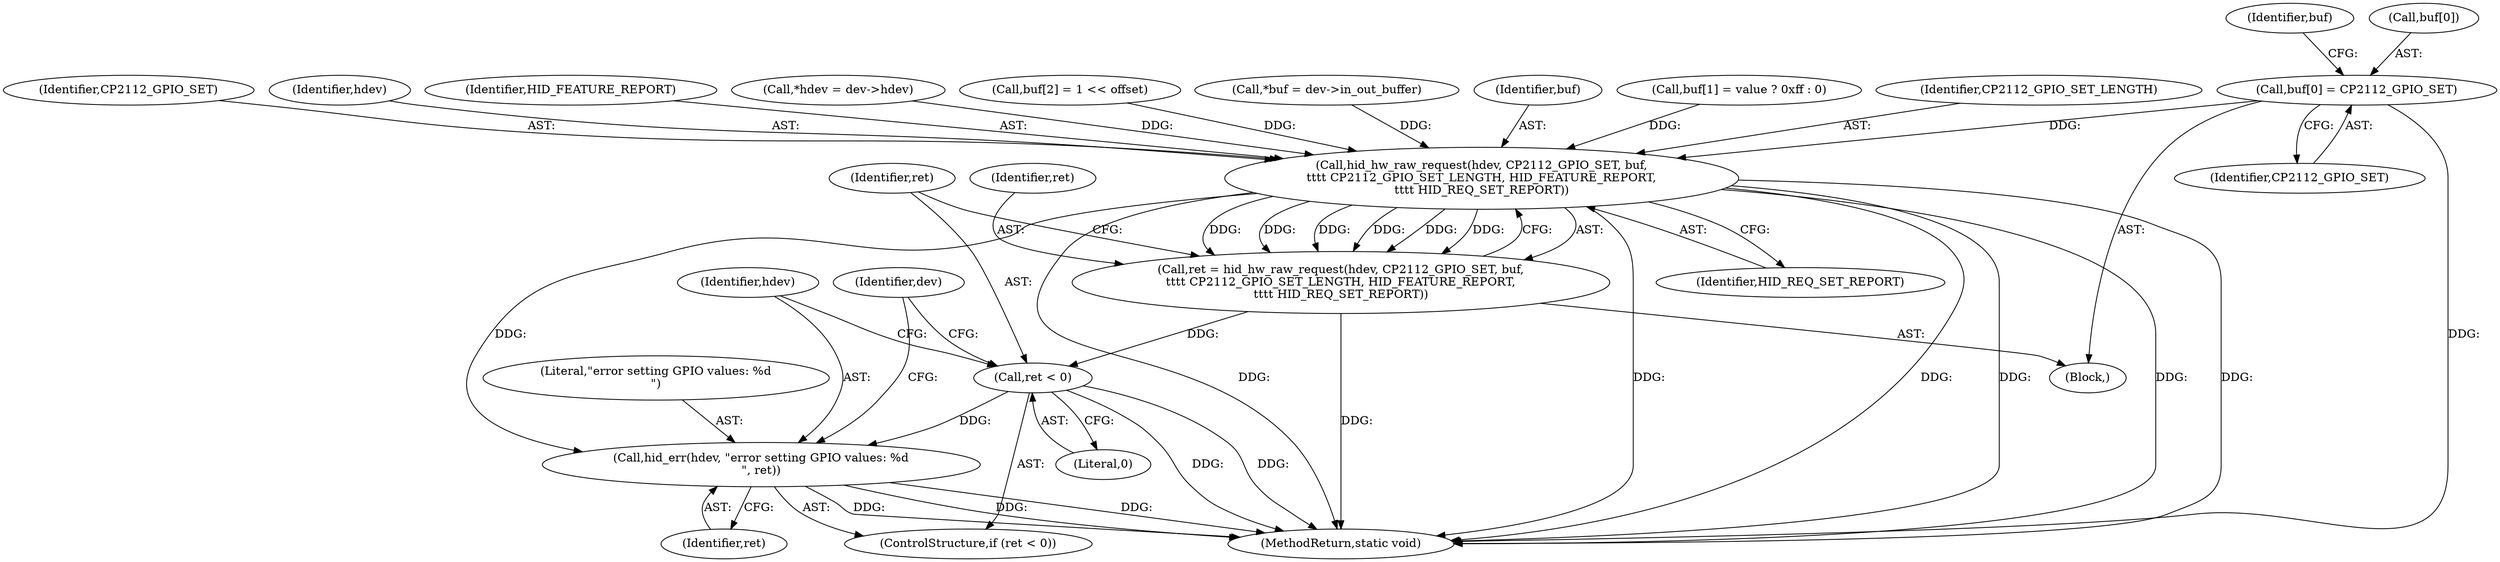 digraph "0_linux_7a7b5df84b6b4e5d599c7289526eed96541a0654_2@array" {
"1000128" [label="(Call,buf[0] = CP2112_GPIO_SET)"];
"1000150" [label="(Call,hid_hw_raw_request(hdev, CP2112_GPIO_SET, buf,\n\t\t\t\t CP2112_GPIO_SET_LENGTH, HID_FEATURE_REPORT,\n\t\t\t\t HID_REQ_SET_REPORT))"];
"1000148" [label="(Call,ret = hid_hw_raw_request(hdev, CP2112_GPIO_SET, buf,\n\t\t\t\t CP2112_GPIO_SET_LENGTH, HID_FEATURE_REPORT,\n\t\t\t\t HID_REQ_SET_REPORT))"];
"1000158" [label="(Call,ret < 0)"];
"1000161" [label="(Call,hid_err(hdev, \"error setting GPIO values: %d\n\", ret))"];
"1000128" [label="(Call,buf[0] = CP2112_GPIO_SET)"];
"1000151" [label="(Identifier,hdev)"];
"1000155" [label="(Identifier,HID_FEATURE_REPORT)"];
"1000157" [label="(ControlStructure,if (ret < 0))"];
"1000104" [label="(Block,)"];
"1000111" [label="(Call,*hdev = dev->hdev)"];
"1000141" [label="(Call,buf[2] = 1 << offset)"];
"1000117" [label="(Call,*buf = dev->in_out_buffer)"];
"1000161" [label="(Call,hid_err(hdev, \"error setting GPIO values: %d\n\", ret))"];
"1000156" [label="(Identifier,HID_REQ_SET_REPORT)"];
"1000164" [label="(Identifier,ret)"];
"1000148" [label="(Call,ret = hid_hw_raw_request(hdev, CP2112_GPIO_SET, buf,\n\t\t\t\t CP2112_GPIO_SET_LENGTH, HID_FEATURE_REPORT,\n\t\t\t\t HID_REQ_SET_REPORT))"];
"1000135" [label="(Identifier,buf)"];
"1000160" [label="(Literal,0)"];
"1000129" [label="(Call,buf[0])"];
"1000153" [label="(Identifier,buf)"];
"1000133" [label="(Call,buf[1] = value ? 0xff : 0)"];
"1000159" [label="(Identifier,ret)"];
"1000162" [label="(Identifier,hdev)"];
"1000168" [label="(Identifier,dev)"];
"1000163" [label="(Literal,\"error setting GPIO values: %d\n\")"];
"1000149" [label="(Identifier,ret)"];
"1000154" [label="(Identifier,CP2112_GPIO_SET_LENGTH)"];
"1000132" [label="(Identifier,CP2112_GPIO_SET)"];
"1000170" [label="(MethodReturn,static void)"];
"1000152" [label="(Identifier,CP2112_GPIO_SET)"];
"1000150" [label="(Call,hid_hw_raw_request(hdev, CP2112_GPIO_SET, buf,\n\t\t\t\t CP2112_GPIO_SET_LENGTH, HID_FEATURE_REPORT,\n\t\t\t\t HID_REQ_SET_REPORT))"];
"1000158" [label="(Call,ret < 0)"];
"1000128" -> "1000104"  [label="AST: "];
"1000128" -> "1000132"  [label="CFG: "];
"1000129" -> "1000128"  [label="AST: "];
"1000132" -> "1000128"  [label="AST: "];
"1000135" -> "1000128"  [label="CFG: "];
"1000128" -> "1000170"  [label="DDG: "];
"1000128" -> "1000150"  [label="DDG: "];
"1000150" -> "1000148"  [label="AST: "];
"1000150" -> "1000156"  [label="CFG: "];
"1000151" -> "1000150"  [label="AST: "];
"1000152" -> "1000150"  [label="AST: "];
"1000153" -> "1000150"  [label="AST: "];
"1000154" -> "1000150"  [label="AST: "];
"1000155" -> "1000150"  [label="AST: "];
"1000156" -> "1000150"  [label="AST: "];
"1000148" -> "1000150"  [label="CFG: "];
"1000150" -> "1000170"  [label="DDG: "];
"1000150" -> "1000170"  [label="DDG: "];
"1000150" -> "1000170"  [label="DDG: "];
"1000150" -> "1000170"  [label="DDG: "];
"1000150" -> "1000170"  [label="DDG: "];
"1000150" -> "1000170"  [label="DDG: "];
"1000150" -> "1000148"  [label="DDG: "];
"1000150" -> "1000148"  [label="DDG: "];
"1000150" -> "1000148"  [label="DDG: "];
"1000150" -> "1000148"  [label="DDG: "];
"1000150" -> "1000148"  [label="DDG: "];
"1000150" -> "1000148"  [label="DDG: "];
"1000111" -> "1000150"  [label="DDG: "];
"1000141" -> "1000150"  [label="DDG: "];
"1000117" -> "1000150"  [label="DDG: "];
"1000133" -> "1000150"  [label="DDG: "];
"1000150" -> "1000161"  [label="DDG: "];
"1000148" -> "1000104"  [label="AST: "];
"1000149" -> "1000148"  [label="AST: "];
"1000159" -> "1000148"  [label="CFG: "];
"1000148" -> "1000170"  [label="DDG: "];
"1000148" -> "1000158"  [label="DDG: "];
"1000158" -> "1000157"  [label="AST: "];
"1000158" -> "1000160"  [label="CFG: "];
"1000159" -> "1000158"  [label="AST: "];
"1000160" -> "1000158"  [label="AST: "];
"1000162" -> "1000158"  [label="CFG: "];
"1000168" -> "1000158"  [label="CFG: "];
"1000158" -> "1000170"  [label="DDG: "];
"1000158" -> "1000170"  [label="DDG: "];
"1000158" -> "1000161"  [label="DDG: "];
"1000161" -> "1000157"  [label="AST: "];
"1000161" -> "1000164"  [label="CFG: "];
"1000162" -> "1000161"  [label="AST: "];
"1000163" -> "1000161"  [label="AST: "];
"1000164" -> "1000161"  [label="AST: "];
"1000168" -> "1000161"  [label="CFG: "];
"1000161" -> "1000170"  [label="DDG: "];
"1000161" -> "1000170"  [label="DDG: "];
"1000161" -> "1000170"  [label="DDG: "];
}
